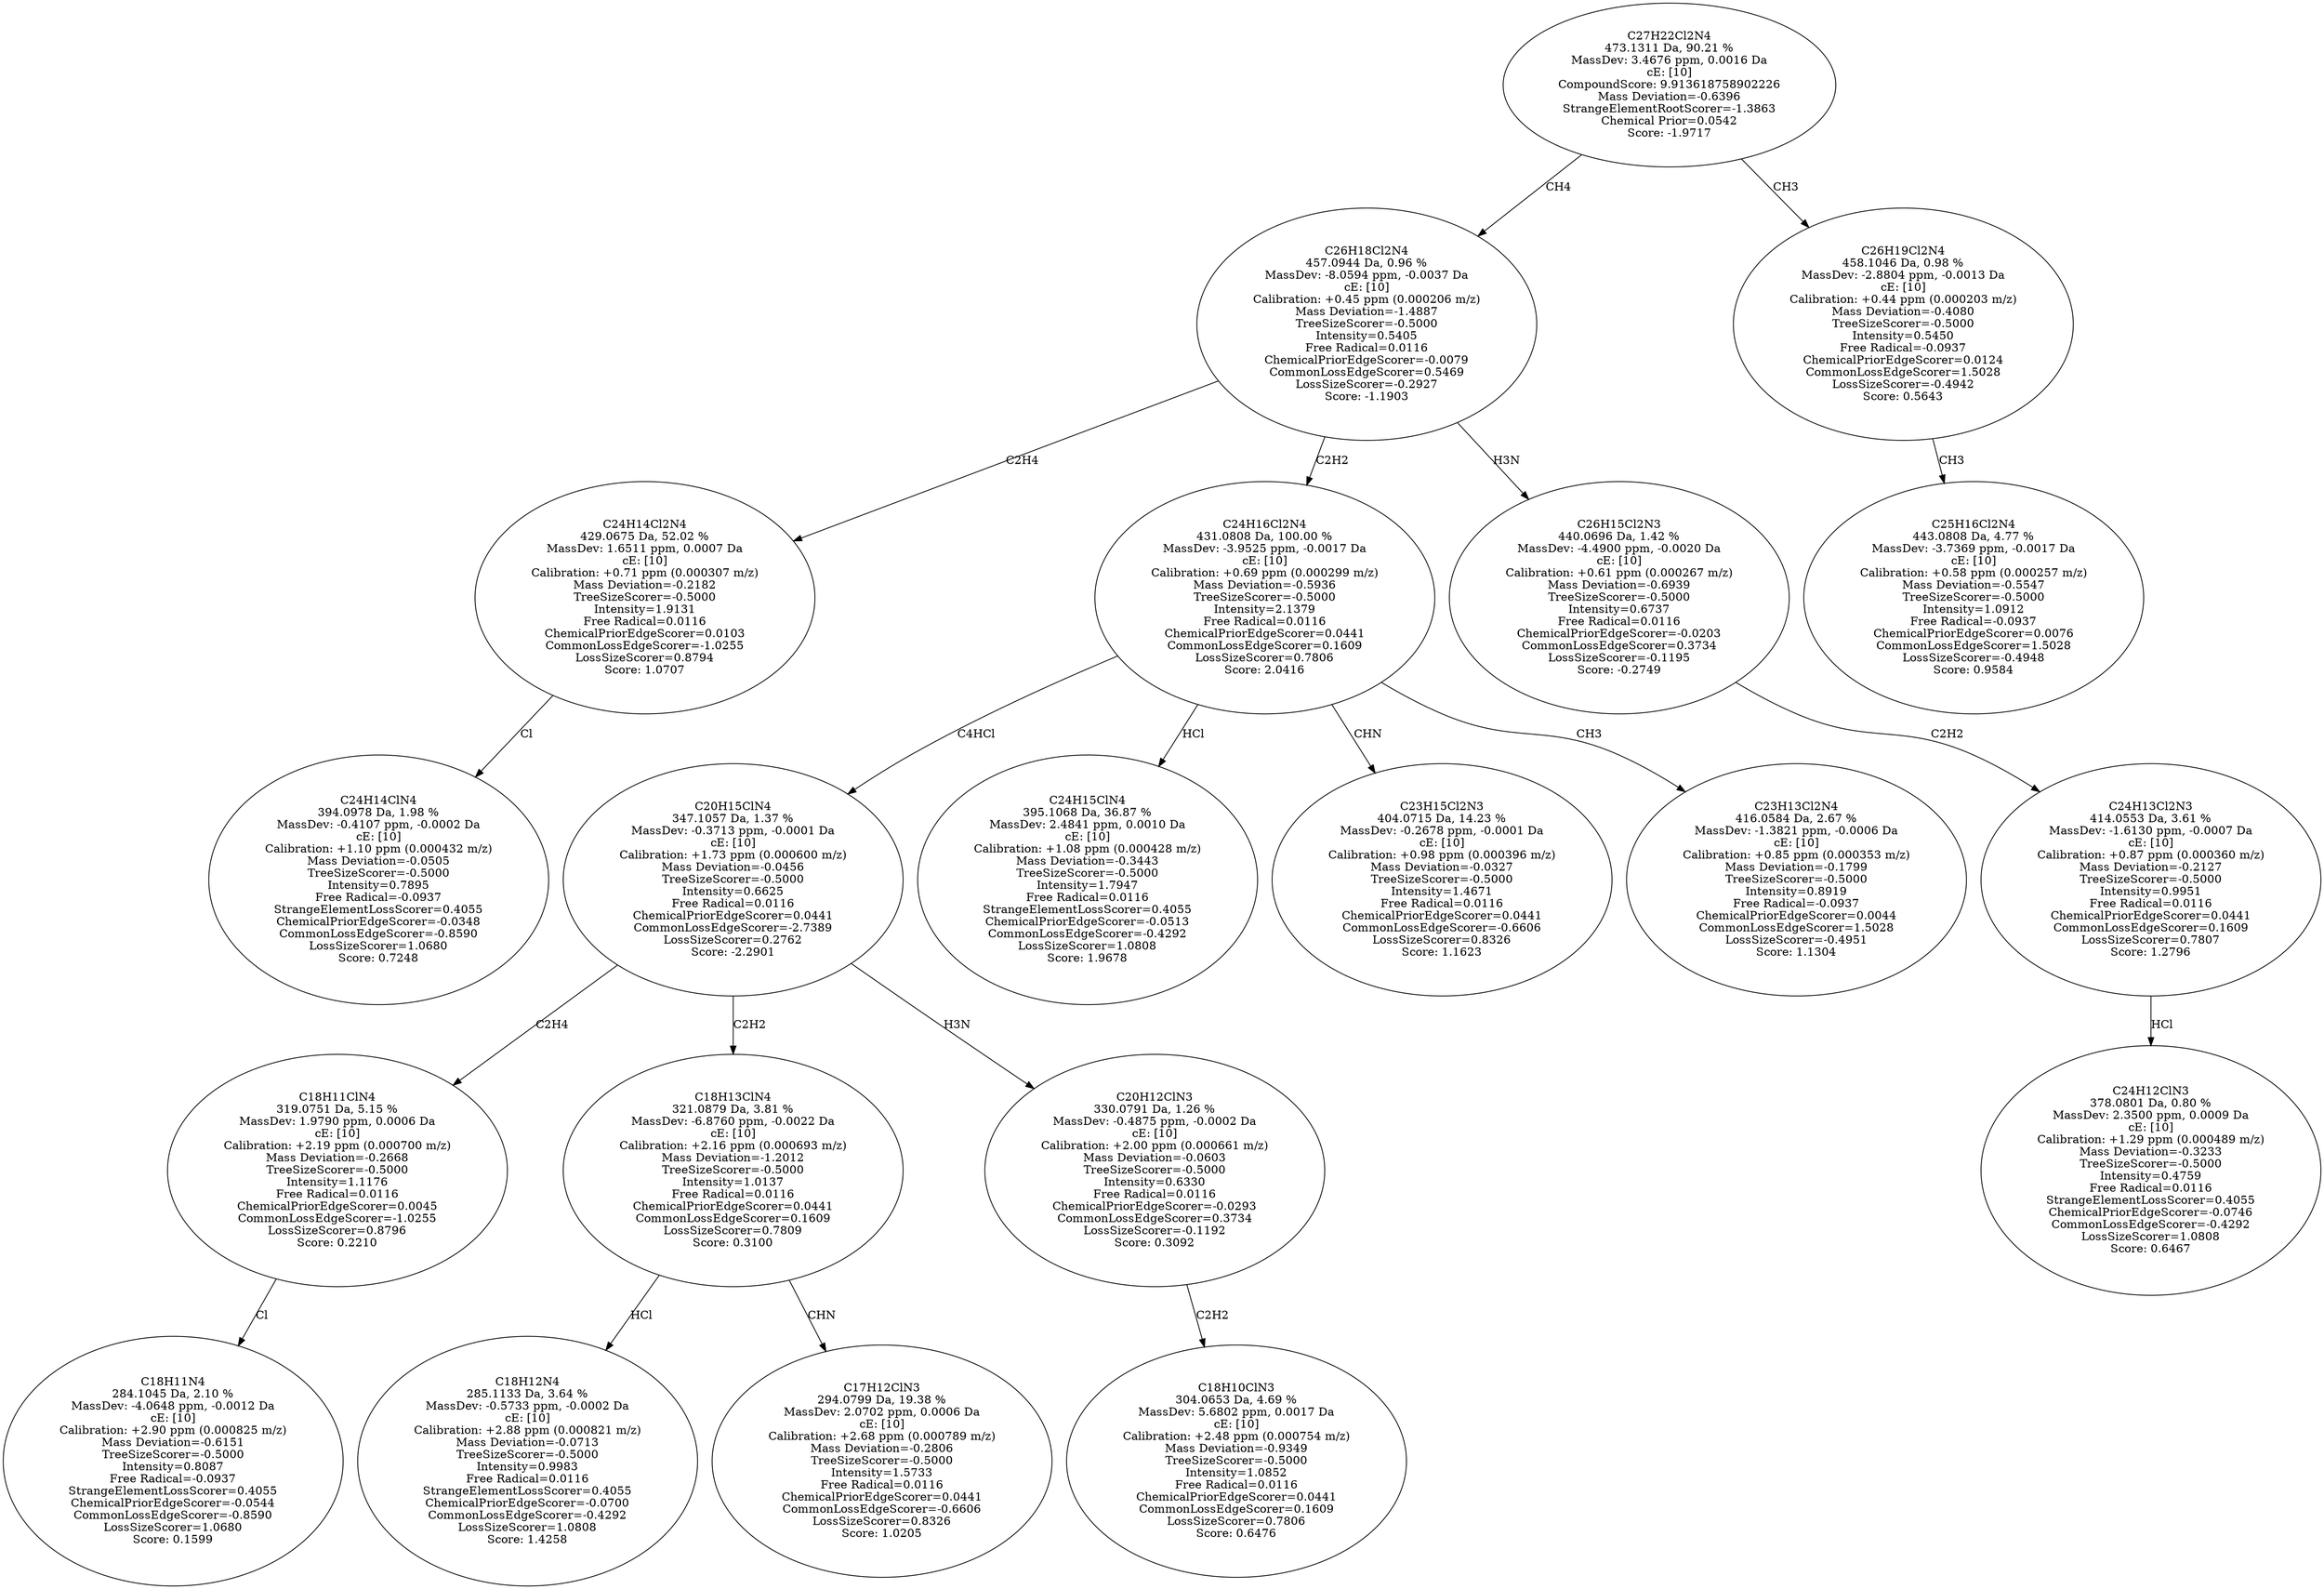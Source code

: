 strict digraph {
v1 [label="C24H14ClN4\n394.0978 Da, 1.98 %\nMassDev: -0.4107 ppm, -0.0002 Da\ncE: [10]\nCalibration: +1.10 ppm (0.000432 m/z)\nMass Deviation=-0.0505\nTreeSizeScorer=-0.5000\nIntensity=0.7895\nFree Radical=-0.0937\nStrangeElementLossScorer=0.4055\nChemicalPriorEdgeScorer=-0.0348\nCommonLossEdgeScorer=-0.8590\nLossSizeScorer=1.0680\nScore: 0.7248"];
v2 [label="C24H14Cl2N4\n429.0675 Da, 52.02 %\nMassDev: 1.6511 ppm, 0.0007 Da\ncE: [10]\nCalibration: +0.71 ppm (0.000307 m/z)\nMass Deviation=-0.2182\nTreeSizeScorer=-0.5000\nIntensity=1.9131\nFree Radical=0.0116\nChemicalPriorEdgeScorer=0.0103\nCommonLossEdgeScorer=-1.0255\nLossSizeScorer=0.8794\nScore: 1.0707"];
v3 [label="C18H11N4\n284.1045 Da, 2.10 %\nMassDev: -4.0648 ppm, -0.0012 Da\ncE: [10]\nCalibration: +2.90 ppm (0.000825 m/z)\nMass Deviation=-0.6151\nTreeSizeScorer=-0.5000\nIntensity=0.8087\nFree Radical=-0.0937\nStrangeElementLossScorer=0.4055\nChemicalPriorEdgeScorer=-0.0544\nCommonLossEdgeScorer=-0.8590\nLossSizeScorer=1.0680\nScore: 0.1599"];
v4 [label="C18H11ClN4\n319.0751 Da, 5.15 %\nMassDev: 1.9790 ppm, 0.0006 Da\ncE: [10]\nCalibration: +2.19 ppm (0.000700 m/z)\nMass Deviation=-0.2668\nTreeSizeScorer=-0.5000\nIntensity=1.1176\nFree Radical=0.0116\nChemicalPriorEdgeScorer=0.0045\nCommonLossEdgeScorer=-1.0255\nLossSizeScorer=0.8796\nScore: 0.2210"];
v5 [label="C18H12N4\n285.1133 Da, 3.64 %\nMassDev: -0.5733 ppm, -0.0002 Da\ncE: [10]\nCalibration: +2.88 ppm (0.000821 m/z)\nMass Deviation=-0.0713\nTreeSizeScorer=-0.5000\nIntensity=0.9983\nFree Radical=0.0116\nStrangeElementLossScorer=0.4055\nChemicalPriorEdgeScorer=-0.0700\nCommonLossEdgeScorer=-0.4292\nLossSizeScorer=1.0808\nScore: 1.4258"];
v6 [label="C17H12ClN3\n294.0799 Da, 19.38 %\nMassDev: 2.0702 ppm, 0.0006 Da\ncE: [10]\nCalibration: +2.68 ppm (0.000789 m/z)\nMass Deviation=-0.2806\nTreeSizeScorer=-0.5000\nIntensity=1.5733\nFree Radical=0.0116\nChemicalPriorEdgeScorer=0.0441\nCommonLossEdgeScorer=-0.6606\nLossSizeScorer=0.8326\nScore: 1.0205"];
v7 [label="C18H13ClN4\n321.0879 Da, 3.81 %\nMassDev: -6.8760 ppm, -0.0022 Da\ncE: [10]\nCalibration: +2.16 ppm (0.000693 m/z)\nMass Deviation=-1.2012\nTreeSizeScorer=-0.5000\nIntensity=1.0137\nFree Radical=0.0116\nChemicalPriorEdgeScorer=0.0441\nCommonLossEdgeScorer=0.1609\nLossSizeScorer=0.7809\nScore: 0.3100"];
v8 [label="C18H10ClN3\n304.0653 Da, 4.69 %\nMassDev: 5.6802 ppm, 0.0017 Da\ncE: [10]\nCalibration: +2.48 ppm (0.000754 m/z)\nMass Deviation=-0.9349\nTreeSizeScorer=-0.5000\nIntensity=1.0852\nFree Radical=0.0116\nChemicalPriorEdgeScorer=0.0441\nCommonLossEdgeScorer=0.1609\nLossSizeScorer=0.7806\nScore: 0.6476"];
v9 [label="C20H12ClN3\n330.0791 Da, 1.26 %\nMassDev: -0.4875 ppm, -0.0002 Da\ncE: [10]\nCalibration: +2.00 ppm (0.000661 m/z)\nMass Deviation=-0.0603\nTreeSizeScorer=-0.5000\nIntensity=0.6330\nFree Radical=0.0116\nChemicalPriorEdgeScorer=-0.0293\nCommonLossEdgeScorer=0.3734\nLossSizeScorer=-0.1192\nScore: 0.3092"];
v10 [label="C20H15ClN4\n347.1057 Da, 1.37 %\nMassDev: -0.3713 ppm, -0.0001 Da\ncE: [10]\nCalibration: +1.73 ppm (0.000600 m/z)\nMass Deviation=-0.0456\nTreeSizeScorer=-0.5000\nIntensity=0.6625\nFree Radical=0.0116\nChemicalPriorEdgeScorer=0.0441\nCommonLossEdgeScorer=-2.7389\nLossSizeScorer=0.2762\nScore: -2.2901"];
v11 [label="C24H15ClN4\n395.1068 Da, 36.87 %\nMassDev: 2.4841 ppm, 0.0010 Da\ncE: [10]\nCalibration: +1.08 ppm (0.000428 m/z)\nMass Deviation=-0.3443\nTreeSizeScorer=-0.5000\nIntensity=1.7947\nFree Radical=0.0116\nStrangeElementLossScorer=0.4055\nChemicalPriorEdgeScorer=-0.0513\nCommonLossEdgeScorer=-0.4292\nLossSizeScorer=1.0808\nScore: 1.9678"];
v12 [label="C23H15Cl2N3\n404.0715 Da, 14.23 %\nMassDev: -0.2678 ppm, -0.0001 Da\ncE: [10]\nCalibration: +0.98 ppm (0.000396 m/z)\nMass Deviation=-0.0327\nTreeSizeScorer=-0.5000\nIntensity=1.4671\nFree Radical=0.0116\nChemicalPriorEdgeScorer=0.0441\nCommonLossEdgeScorer=-0.6606\nLossSizeScorer=0.8326\nScore: 1.1623"];
v13 [label="C23H13Cl2N4\n416.0584 Da, 2.67 %\nMassDev: -1.3821 ppm, -0.0006 Da\ncE: [10]\nCalibration: +0.85 ppm (0.000353 m/z)\nMass Deviation=-0.1799\nTreeSizeScorer=-0.5000\nIntensity=0.8919\nFree Radical=-0.0937\nChemicalPriorEdgeScorer=0.0044\nCommonLossEdgeScorer=1.5028\nLossSizeScorer=-0.4951\nScore: 1.1304"];
v14 [label="C24H16Cl2N4\n431.0808 Da, 100.00 %\nMassDev: -3.9525 ppm, -0.0017 Da\ncE: [10]\nCalibration: +0.69 ppm (0.000299 m/z)\nMass Deviation=-0.5936\nTreeSizeScorer=-0.5000\nIntensity=2.1379\nFree Radical=0.0116\nChemicalPriorEdgeScorer=0.0441\nCommonLossEdgeScorer=0.1609\nLossSizeScorer=0.7806\nScore: 2.0416"];
v15 [label="C24H12ClN3\n378.0801 Da, 0.80 %\nMassDev: 2.3500 ppm, 0.0009 Da\ncE: [10]\nCalibration: +1.29 ppm (0.000489 m/z)\nMass Deviation=-0.3233\nTreeSizeScorer=-0.5000\nIntensity=0.4759\nFree Radical=0.0116\nStrangeElementLossScorer=0.4055\nChemicalPriorEdgeScorer=-0.0746\nCommonLossEdgeScorer=-0.4292\nLossSizeScorer=1.0808\nScore: 0.6467"];
v16 [label="C24H13Cl2N3\n414.0553 Da, 3.61 %\nMassDev: -1.6130 ppm, -0.0007 Da\ncE: [10]\nCalibration: +0.87 ppm (0.000360 m/z)\nMass Deviation=-0.2127\nTreeSizeScorer=-0.5000\nIntensity=0.9951\nFree Radical=0.0116\nChemicalPriorEdgeScorer=0.0441\nCommonLossEdgeScorer=0.1609\nLossSizeScorer=0.7807\nScore: 1.2796"];
v17 [label="C26H15Cl2N3\n440.0696 Da, 1.42 %\nMassDev: -4.4900 ppm, -0.0020 Da\ncE: [10]\nCalibration: +0.61 ppm (0.000267 m/z)\nMass Deviation=-0.6939\nTreeSizeScorer=-0.5000\nIntensity=0.6737\nFree Radical=0.0116\nChemicalPriorEdgeScorer=-0.0203\nCommonLossEdgeScorer=0.3734\nLossSizeScorer=-0.1195\nScore: -0.2749"];
v18 [label="C26H18Cl2N4\n457.0944 Da, 0.96 %\nMassDev: -8.0594 ppm, -0.0037 Da\ncE: [10]\nCalibration: +0.45 ppm (0.000206 m/z)\nMass Deviation=-1.4887\nTreeSizeScorer=-0.5000\nIntensity=0.5405\nFree Radical=0.0116\nChemicalPriorEdgeScorer=-0.0079\nCommonLossEdgeScorer=0.5469\nLossSizeScorer=-0.2927\nScore: -1.1903"];
v19 [label="C25H16Cl2N4\n443.0808 Da, 4.77 %\nMassDev: -3.7369 ppm, -0.0017 Da\ncE: [10]\nCalibration: +0.58 ppm (0.000257 m/z)\nMass Deviation=-0.5547\nTreeSizeScorer=-0.5000\nIntensity=1.0912\nFree Radical=-0.0937\nChemicalPriorEdgeScorer=0.0076\nCommonLossEdgeScorer=1.5028\nLossSizeScorer=-0.4948\nScore: 0.9584"];
v20 [label="C26H19Cl2N4\n458.1046 Da, 0.98 %\nMassDev: -2.8804 ppm, -0.0013 Da\ncE: [10]\nCalibration: +0.44 ppm (0.000203 m/z)\nMass Deviation=-0.4080\nTreeSizeScorer=-0.5000\nIntensity=0.5450\nFree Radical=-0.0937\nChemicalPriorEdgeScorer=0.0124\nCommonLossEdgeScorer=1.5028\nLossSizeScorer=-0.4942\nScore: 0.5643"];
v21 [label="C27H22Cl2N4\n473.1311 Da, 90.21 %\nMassDev: 3.4676 ppm, 0.0016 Da\ncE: [10]\nCompoundScore: 9.913618758902226\nMass Deviation=-0.6396\nStrangeElementRootScorer=-1.3863\nChemical Prior=0.0542\nScore: -1.9717"];
v2 -> v1 [label="Cl"];
v18 -> v2 [label="C2H4"];
v4 -> v3 [label="Cl"];
v10 -> v4 [label="C2H4"];
v7 -> v5 [label="HCl"];
v7 -> v6 [label="CHN"];
v10 -> v7 [label="C2H2"];
v9 -> v8 [label="C2H2"];
v10 -> v9 [label="H3N"];
v14 -> v10 [label="C4HCl"];
v14 -> v11 [label="HCl"];
v14 -> v12 [label="CHN"];
v14 -> v13 [label="CH3"];
v18 -> v14 [label="C2H2"];
v16 -> v15 [label="HCl"];
v17 -> v16 [label="C2H2"];
v18 -> v17 [label="H3N"];
v21 -> v18 [label="CH4"];
v20 -> v19 [label="CH3"];
v21 -> v20 [label="CH3"];
}